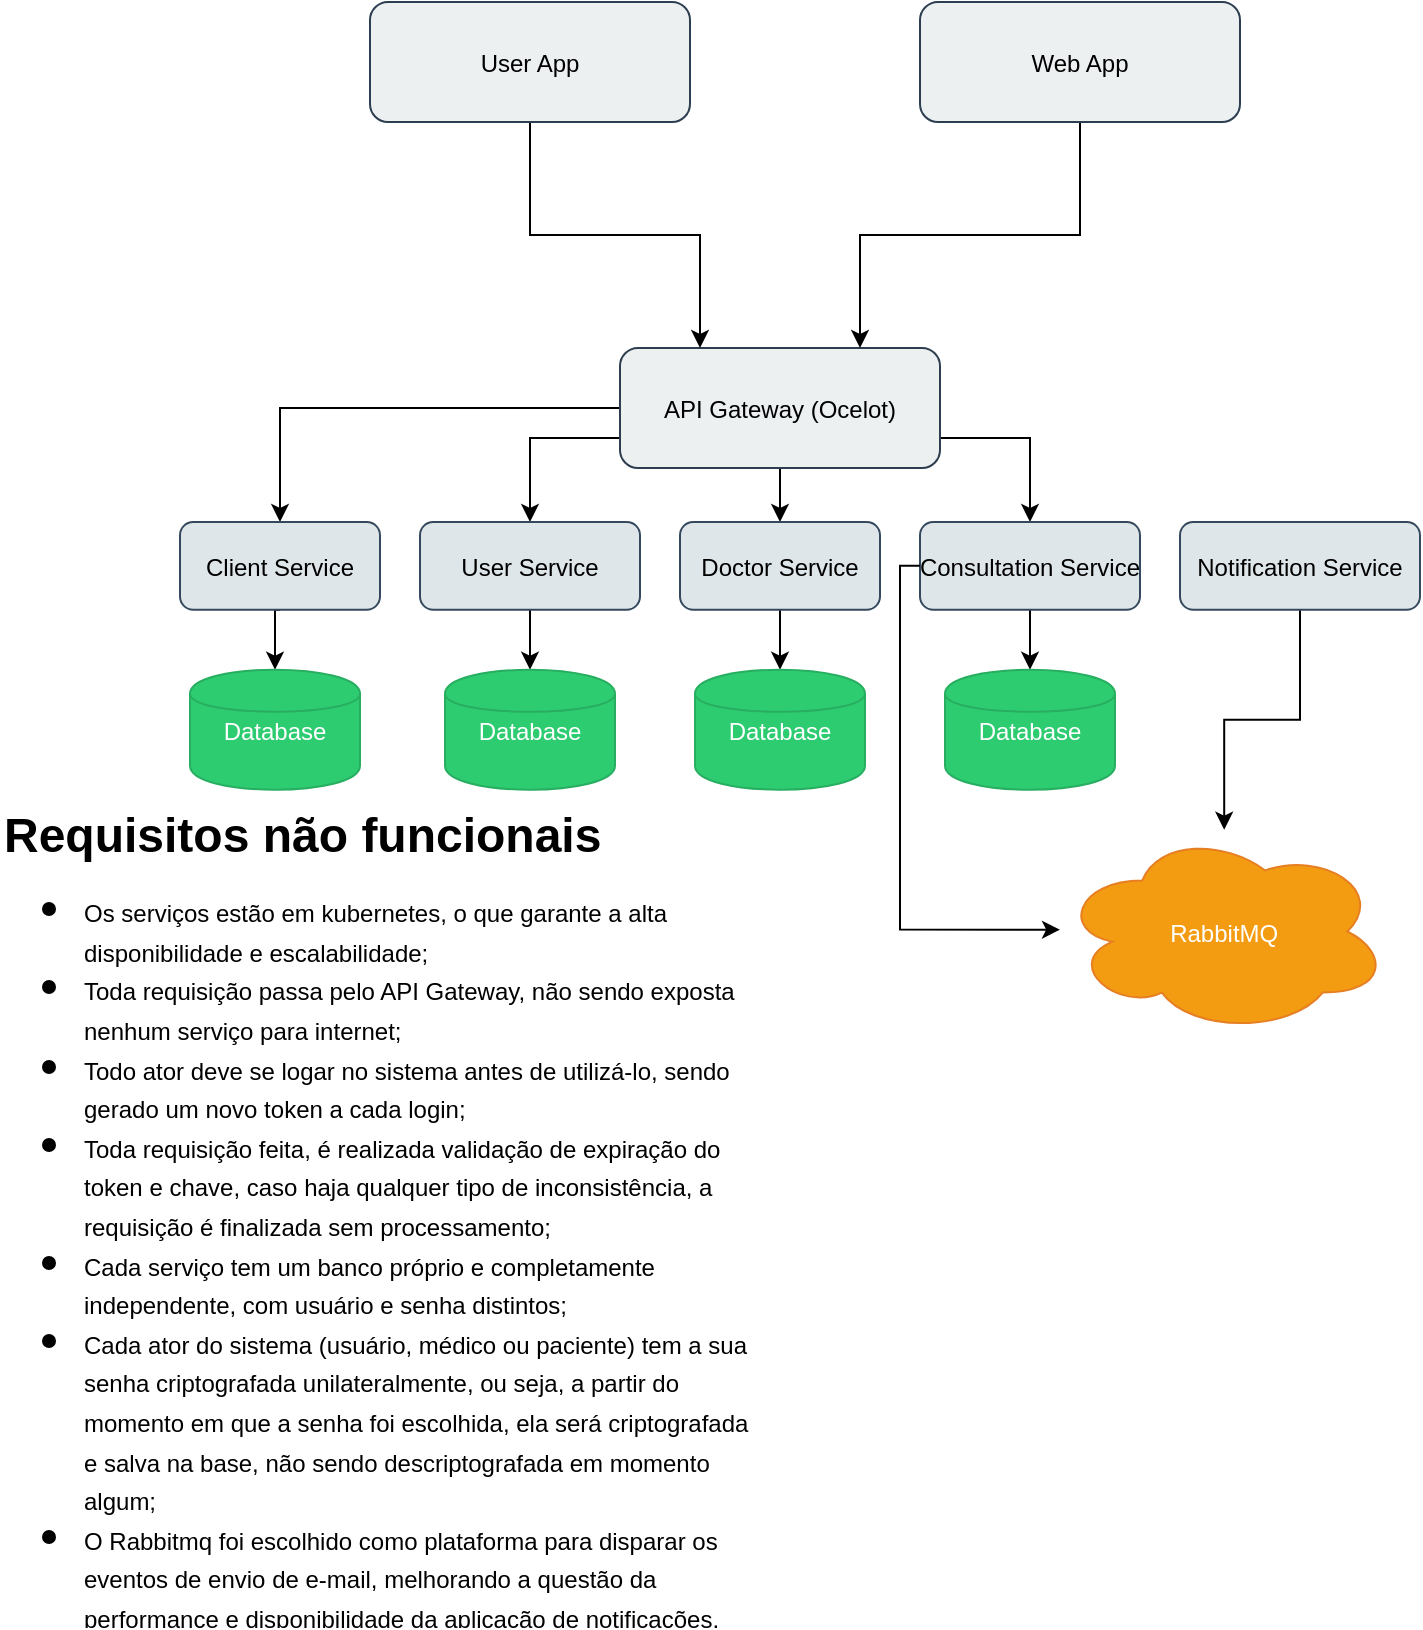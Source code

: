 <mxfile version="25.0.3">
  <diagram name="MVP Architecture" id="0">
    <mxGraphModel dx="2704" dy="522" grid="1" gridSize="10" guides="1" tooltips="1" connect="1" arrows="1" fold="1" page="1" pageScale="1" pageWidth="827" pageHeight="1169" math="0" shadow="0">
      <root>
        <mxCell id="0" />
        <mxCell id="1" parent="0" />
        <mxCell id="-UvYn7US9VN-ur1Jiw6p-26" style="edgeStyle=orthogonalEdgeStyle;rounded=0;orthogonalLoop=1;jettySize=auto;html=1;exitX=0;exitY=0.5;exitDx=0;exitDy=0;entryX=0.5;entryY=0;entryDx=0;entryDy=0;" edge="1" parent="1" source="-UvYn7US9VN-ur1Jiw6p-17" target="-UvYn7US9VN-ur1Jiw6p-18">
          <mxGeometry relative="1" as="geometry" />
        </mxCell>
        <mxCell id="-UvYn7US9VN-ur1Jiw6p-27" style="edgeStyle=orthogonalEdgeStyle;rounded=0;orthogonalLoop=1;jettySize=auto;html=1;exitX=0;exitY=0.75;exitDx=0;exitDy=0;entryX=0.5;entryY=0;entryDx=0;entryDy=0;" edge="1" parent="1" source="-UvYn7US9VN-ur1Jiw6p-17" target="-UvYn7US9VN-ur1Jiw6p-19">
          <mxGeometry relative="1" as="geometry" />
        </mxCell>
        <mxCell id="-UvYn7US9VN-ur1Jiw6p-28" style="edgeStyle=orthogonalEdgeStyle;rounded=0;orthogonalLoop=1;jettySize=auto;html=1;exitX=0.5;exitY=1;exitDx=0;exitDy=0;entryX=0.5;entryY=0;entryDx=0;entryDy=0;" edge="1" parent="1" source="-UvYn7US9VN-ur1Jiw6p-17" target="-UvYn7US9VN-ur1Jiw6p-20">
          <mxGeometry relative="1" as="geometry" />
        </mxCell>
        <mxCell id="-UvYn7US9VN-ur1Jiw6p-30" style="edgeStyle=orthogonalEdgeStyle;rounded=0;orthogonalLoop=1;jettySize=auto;html=1;exitX=1;exitY=0.75;exitDx=0;exitDy=0;entryX=0.5;entryY=0;entryDx=0;entryDy=0;" edge="1" parent="1" source="-UvYn7US9VN-ur1Jiw6p-17" target="-UvYn7US9VN-ur1Jiw6p-21">
          <mxGeometry relative="1" as="geometry" />
        </mxCell>
        <mxCell id="-UvYn7US9VN-ur1Jiw6p-17" value="API Gateway (Ocelot)" style="rounded=1;strokeColor=#2c3e50;fillColor=#ecf0f1" vertex="1" parent="1">
          <mxGeometry x="-1330" y="213" width="160" height="60" as="geometry" />
        </mxCell>
        <mxCell id="-UvYn7US9VN-ur1Jiw6p-31" style="edgeStyle=orthogonalEdgeStyle;rounded=0;orthogonalLoop=1;jettySize=auto;html=1;exitX=0.5;exitY=1;exitDx=0;exitDy=0;entryX=0.5;entryY=0;entryDx=0;entryDy=0;" edge="1" parent="1" source="-UvYn7US9VN-ur1Jiw6p-18" target="-UvYn7US9VN-ur1Jiw6p-25">
          <mxGeometry relative="1" as="geometry" />
        </mxCell>
        <mxCell id="-UvYn7US9VN-ur1Jiw6p-18" value="Client Service" style="rounded=1;strokeColor=#34495e;fillColor=#dfe6e9" vertex="1" parent="1">
          <mxGeometry x="-1550" y="300" width="100" height="43.86" as="geometry" />
        </mxCell>
        <mxCell id="-UvYn7US9VN-ur1Jiw6p-35" style="edgeStyle=orthogonalEdgeStyle;rounded=0;orthogonalLoop=1;jettySize=auto;html=1;exitX=0.5;exitY=1;exitDx=0;exitDy=0;" edge="1" parent="1" source="-UvYn7US9VN-ur1Jiw6p-19" target="-UvYn7US9VN-ur1Jiw6p-33">
          <mxGeometry relative="1" as="geometry" />
        </mxCell>
        <mxCell id="-UvYn7US9VN-ur1Jiw6p-19" value="User Service" style="rounded=1;strokeColor=#34495e;fillColor=#dfe6e9" vertex="1" parent="1">
          <mxGeometry x="-1430" y="300" width="110" height="43.86" as="geometry" />
        </mxCell>
        <mxCell id="-UvYn7US9VN-ur1Jiw6p-36" style="edgeStyle=orthogonalEdgeStyle;rounded=0;orthogonalLoop=1;jettySize=auto;html=1;exitX=0.5;exitY=1;exitDx=0;exitDy=0;entryX=0.5;entryY=0;entryDx=0;entryDy=0;" edge="1" parent="1" source="-UvYn7US9VN-ur1Jiw6p-20" target="-UvYn7US9VN-ur1Jiw6p-32">
          <mxGeometry relative="1" as="geometry" />
        </mxCell>
        <mxCell id="-UvYn7US9VN-ur1Jiw6p-20" value="Doctor Service" style="rounded=1;strokeColor=#34495e;fillColor=#dfe6e9" vertex="1" parent="1">
          <mxGeometry x="-1300" y="300" width="100" height="43.86" as="geometry" />
        </mxCell>
        <mxCell id="-UvYn7US9VN-ur1Jiw6p-37" style="edgeStyle=orthogonalEdgeStyle;rounded=0;orthogonalLoop=1;jettySize=auto;html=1;exitX=0.5;exitY=1;exitDx=0;exitDy=0;entryX=0.5;entryY=0;entryDx=0;entryDy=0;" edge="1" parent="1" source="-UvYn7US9VN-ur1Jiw6p-21" target="-UvYn7US9VN-ur1Jiw6p-34">
          <mxGeometry relative="1" as="geometry" />
        </mxCell>
        <mxCell id="-UvYn7US9VN-ur1Jiw6p-21" value="Consultation Service" style="rounded=1;strokeColor=#34495e;fillColor=#dfe6e9" vertex="1" parent="1">
          <mxGeometry x="-1180" y="300" width="110" height="43.86" as="geometry" />
        </mxCell>
        <mxCell id="-UvYn7US9VN-ur1Jiw6p-40" style="edgeStyle=orthogonalEdgeStyle;rounded=0;orthogonalLoop=1;jettySize=auto;html=1;" edge="1" parent="1" source="-UvYn7US9VN-ur1Jiw6p-22" target="-UvYn7US9VN-ur1Jiw6p-23">
          <mxGeometry relative="1" as="geometry" />
        </mxCell>
        <mxCell id="-UvYn7US9VN-ur1Jiw6p-22" value="Notification Service" style="rounded=1;strokeColor=#34495e;fillColor=#dfe6e9" vertex="1" parent="1">
          <mxGeometry x="-1050" y="300" width="120" height="43.86" as="geometry" />
        </mxCell>
        <mxCell id="-UvYn7US9VN-ur1Jiw6p-23" value="RabbitMQ" style="shape=cloud;strokeColor=#e67e22;fillColor=#f39c12;fontColor=#ffffff" vertex="1" parent="1">
          <mxGeometry x="-1109.995" y="453.86" width="164.211" height="101.786" as="geometry" />
        </mxCell>
        <mxCell id="-UvYn7US9VN-ur1Jiw6p-25" value="Database" style="shape=cylinder;strokeColor=#27ae60;fillColor=#2ecc71;fontColor=#ffffff" vertex="1" parent="1">
          <mxGeometry x="-1545" y="373.86" width="85" height="60" as="geometry" />
        </mxCell>
        <mxCell id="-UvYn7US9VN-ur1Jiw6p-32" value="Database" style="shape=cylinder;strokeColor=#27ae60;fillColor=#2ecc71;fontColor=#ffffff" vertex="1" parent="1">
          <mxGeometry x="-1292.5" y="373.86" width="85" height="60" as="geometry" />
        </mxCell>
        <mxCell id="-UvYn7US9VN-ur1Jiw6p-33" value="Database" style="shape=cylinder;strokeColor=#27ae60;fillColor=#2ecc71;fontColor=#ffffff" vertex="1" parent="1">
          <mxGeometry x="-1417.5" y="373.86" width="85" height="60" as="geometry" />
        </mxCell>
        <mxCell id="-UvYn7US9VN-ur1Jiw6p-34" value="Database" style="shape=cylinder;strokeColor=#27ae60;fillColor=#2ecc71;fontColor=#ffffff" vertex="1" parent="1">
          <mxGeometry x="-1167.5" y="373.86" width="85" height="60" as="geometry" />
        </mxCell>
        <mxCell id="-UvYn7US9VN-ur1Jiw6p-38" style="edgeStyle=orthogonalEdgeStyle;rounded=0;orthogonalLoop=1;jettySize=auto;html=1;exitX=0;exitY=0.5;exitDx=0;exitDy=0;entryX=0;entryY=0.491;entryDx=0;entryDy=0;entryPerimeter=0;" edge="1" parent="1" source="-UvYn7US9VN-ur1Jiw6p-21" target="-UvYn7US9VN-ur1Jiw6p-23">
          <mxGeometry relative="1" as="geometry">
            <Array as="points">
              <mxPoint x="-1190" y="321.86" />
              <mxPoint x="-1190" y="503.86" />
            </Array>
          </mxGeometry>
        </mxCell>
        <mxCell id="-UvYn7US9VN-ur1Jiw6p-43" style="edgeStyle=orthogonalEdgeStyle;rounded=0;orthogonalLoop=1;jettySize=auto;html=1;exitX=0.5;exitY=1;exitDx=0;exitDy=0;entryX=0.25;entryY=0;entryDx=0;entryDy=0;" edge="1" parent="1" source="-UvYn7US9VN-ur1Jiw6p-41" target="-UvYn7US9VN-ur1Jiw6p-17">
          <mxGeometry relative="1" as="geometry" />
        </mxCell>
        <mxCell id="-UvYn7US9VN-ur1Jiw6p-41" value="User App" style="rounded=1;strokeColor=#2c3e50;fillColor=#ecf0f1" vertex="1" parent="1">
          <mxGeometry x="-1455" y="40" width="160" height="60" as="geometry" />
        </mxCell>
        <mxCell id="-UvYn7US9VN-ur1Jiw6p-44" style="edgeStyle=orthogonalEdgeStyle;rounded=0;orthogonalLoop=1;jettySize=auto;html=1;exitX=0.5;exitY=1;exitDx=0;exitDy=0;entryX=0.75;entryY=0;entryDx=0;entryDy=0;" edge="1" parent="1" source="-UvYn7US9VN-ur1Jiw6p-42" target="-UvYn7US9VN-ur1Jiw6p-17">
          <mxGeometry relative="1" as="geometry" />
        </mxCell>
        <mxCell id="-UvYn7US9VN-ur1Jiw6p-42" value="Web App" style="rounded=1;strokeColor=#2c3e50;fillColor=#ecf0f1" vertex="1" parent="1">
          <mxGeometry x="-1180" y="40" width="160" height="60" as="geometry" />
        </mxCell>
        <mxCell id="-UvYn7US9VN-ur1Jiw6p-45" value="&lt;h1 style=&quot;margin-top: 0px; line-height: 80%;&quot;&gt;&lt;span style=&quot;background-color: initial;&quot;&gt;Requisitos não funcionais&lt;/span&gt;&lt;/h1&gt;&lt;h1 style=&quot;margin-top: 0px; line-height: 80%;&quot;&gt;&lt;ul style=&quot;margin-top: 1px; margin-bottom: 12px;&quot;&gt;&lt;li&gt;&lt;span style=&quot;font-size: 12px; font-weight: 400; line-height: 80%;&quot;&gt;Os serviços estão em kubernetes, o que garante a alta disponibilidade e escalabilidade;&lt;/span&gt;&lt;/li&gt;&lt;li&gt;&lt;span style=&quot;font-size: 12px; font-weight: 400; line-height: 80%;&quot;&gt;Toda requisição passa pelo API Gateway, não sendo exposta nenhum serviço para internet;&lt;/span&gt;&lt;/li&gt;&lt;li&gt;&lt;span style=&quot;font-size: 12px; font-weight: 400; line-height: 80%;&quot;&gt;Todo ator deve se logar no sistema antes de utilizá-lo, sendo gerado um novo token a cada login;&lt;/span&gt;&lt;/li&gt;&lt;li&gt;&lt;span style=&quot;font-size: 12px; font-weight: 400; line-height: 80%;&quot;&gt;Toda requisição feita, é realizada validação de expiração do token e chave, caso haja qualquer tipo de inconsistência, a requisição é finalizada sem processamento;&lt;/span&gt;&lt;/li&gt;&lt;li&gt;&lt;span style=&quot;font-size: 12px; font-weight: 400; line-height: 80%;&quot;&gt;Cada serviço tem um banco próprio e completamente independente, com usuário e senha distintos;&lt;/span&gt;&lt;/li&gt;&lt;li&gt;&lt;span style=&quot;font-size: 12px; font-weight: 400; line-height: 80%;&quot;&gt;Cada ator do sistema (usuário, médico ou paciente) tem a sua senha criptografada unilateralmente, ou seja, a partir do momento em que a senha foi escolhida, ela será criptografada e salva na base, não sendo descriptografada em momento algum;&lt;/span&gt;&lt;/li&gt;&lt;li&gt;&lt;span style=&quot;font-size: 12px; font-weight: 400; line-height: 80%;&quot;&gt;O Rabbitmq foi escolhido como plataforma para disparar os eventos de envio de e-mail, melhorando a questão da performance e disponibilidade da aplicação de notificações.&lt;/span&gt;&lt;/li&gt;&lt;/ul&gt;&lt;/h1&gt;" style="text;html=1;whiteSpace=wrap;overflow=hidden;rounded=0;" vertex="1" parent="1">
          <mxGeometry x="-1640" y="440" width="377.5" height="410" as="geometry" />
        </mxCell>
      </root>
    </mxGraphModel>
  </diagram>
</mxfile>
